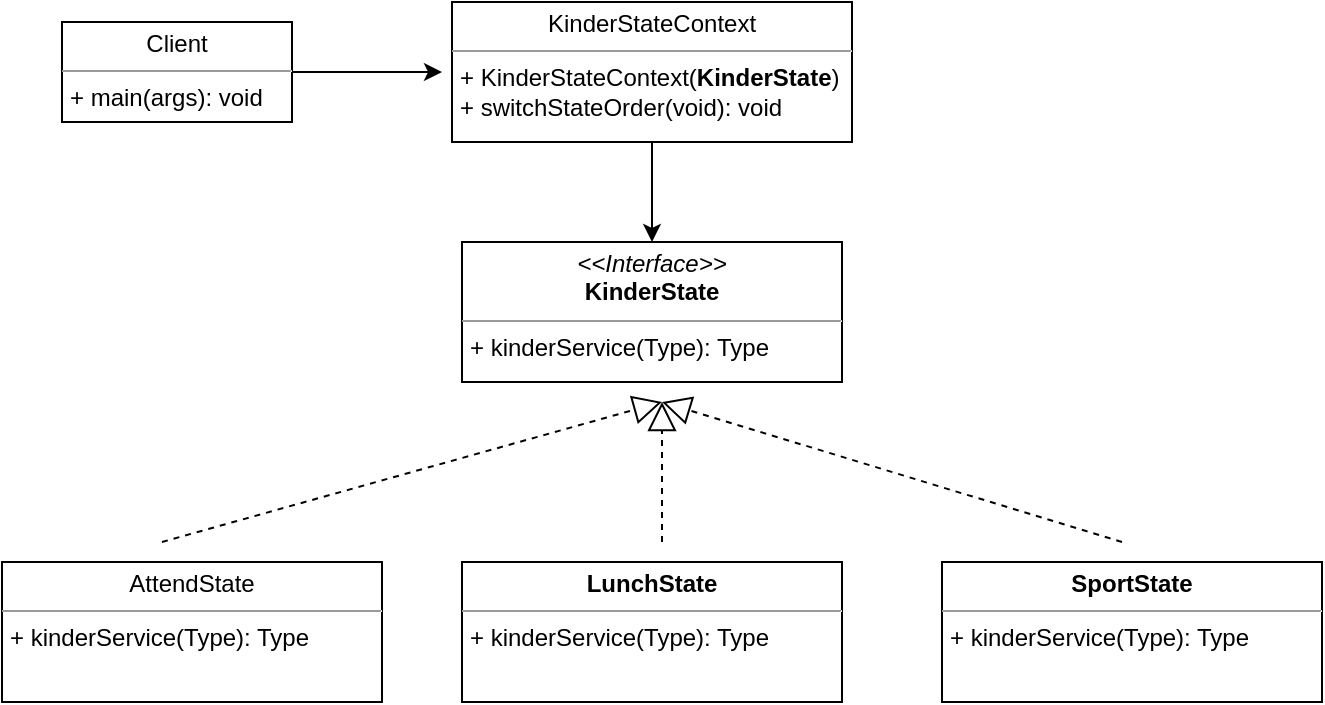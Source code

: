 <mxfile version="14.8.2" type="github">
  <diagram id="Ukr2MV5d9GE14xmqiCiJ" name="Page-1">
    <mxGraphModel dx="1038" dy="490" grid="1" gridSize="10" guides="1" tooltips="1" connect="1" arrows="1" fold="1" page="1" pageScale="1" pageWidth="850" pageHeight="1100" math="0" shadow="0">
      <root>
        <mxCell id="0" />
        <mxCell id="1" parent="0" />
        <mxCell id="ncAsSNo7nqLW7Y2UE0uZ-11" value="&lt;p style=&quot;margin: 0px ; margin-top: 4px ; text-align: center&quot;&gt;&lt;i&gt;&amp;lt;&amp;lt;Interface&amp;gt;&amp;gt;&lt;/i&gt;&lt;br&gt;&lt;b&gt;KinderState&lt;/b&gt;&lt;/p&gt;&lt;hr size=&quot;1&quot;&gt;&lt;p style=&quot;margin: 0px ; margin-left: 4px&quot;&gt;+ kinderService(Type): Type&lt;br&gt;&lt;/p&gt;" style="verticalAlign=top;align=left;overflow=fill;fontSize=12;fontFamily=Helvetica;html=1;" vertex="1" parent="1">
          <mxGeometry x="400" y="240" width="190" height="70" as="geometry" />
        </mxCell>
        <mxCell id="ncAsSNo7nqLW7Y2UE0uZ-13" value="&lt;p style=&quot;margin: 0px ; margin-top: 4px ; text-align: center&quot;&gt;AttendState&lt;br&gt;&lt;/p&gt;&lt;hr size=&quot;1&quot;&gt;&lt;p style=&quot;margin: 0px ; margin-left: 4px&quot;&gt;+ kinderService(Type): Type&lt;br&gt;&lt;/p&gt;" style="verticalAlign=top;align=left;overflow=fill;fontSize=12;fontFamily=Helvetica;html=1;" vertex="1" parent="1">
          <mxGeometry x="170" y="400" width="190" height="70" as="geometry" />
        </mxCell>
        <mxCell id="ncAsSNo7nqLW7Y2UE0uZ-14" value="&lt;p style=&quot;margin: 0px ; margin-top: 4px ; text-align: center&quot;&gt;&lt;b&gt;LunchState&lt;/b&gt;&lt;/p&gt;&lt;hr size=&quot;1&quot;&gt;&lt;p style=&quot;margin: 0px ; margin-left: 4px&quot;&gt;+ kinderService(Type): Type&lt;br&gt;&lt;/p&gt;" style="verticalAlign=top;align=left;overflow=fill;fontSize=12;fontFamily=Helvetica;html=1;" vertex="1" parent="1">
          <mxGeometry x="400" y="400" width="190" height="70" as="geometry" />
        </mxCell>
        <mxCell id="ncAsSNo7nqLW7Y2UE0uZ-15" value="&lt;p style=&quot;margin: 0px ; margin-top: 4px ; text-align: center&quot;&gt;&lt;b&gt;SportState&lt;/b&gt;&lt;/p&gt;&lt;hr size=&quot;1&quot;&gt;&lt;p style=&quot;margin: 0px ; margin-left: 4px&quot;&gt;+ kinderService(Type): Type&lt;br&gt;&lt;/p&gt;" style="verticalAlign=top;align=left;overflow=fill;fontSize=12;fontFamily=Helvetica;html=1;" vertex="1" parent="1">
          <mxGeometry x="640" y="400" width="190" height="70" as="geometry" />
        </mxCell>
        <mxCell id="ncAsSNo7nqLW7Y2UE0uZ-17" value="" style="endArrow=block;dashed=1;endFill=0;endSize=12;html=1;" edge="1" parent="1">
          <mxGeometry width="160" relative="1" as="geometry">
            <mxPoint x="250" y="390" as="sourcePoint" />
            <mxPoint x="500" y="320" as="targetPoint" />
          </mxGeometry>
        </mxCell>
        <mxCell id="ncAsSNo7nqLW7Y2UE0uZ-18" value="" style="endArrow=block;dashed=1;endFill=0;endSize=12;html=1;" edge="1" parent="1">
          <mxGeometry width="160" relative="1" as="geometry">
            <mxPoint x="500" y="390" as="sourcePoint" />
            <mxPoint x="500" y="320" as="targetPoint" />
          </mxGeometry>
        </mxCell>
        <mxCell id="ncAsSNo7nqLW7Y2UE0uZ-19" value="" style="endArrow=block;dashed=1;endFill=0;endSize=12;html=1;" edge="1" parent="1">
          <mxGeometry width="160" relative="1" as="geometry">
            <mxPoint x="730" y="390" as="sourcePoint" />
            <mxPoint x="500" y="320" as="targetPoint" />
          </mxGeometry>
        </mxCell>
        <mxCell id="ncAsSNo7nqLW7Y2UE0uZ-21" style="edgeStyle=orthogonalEdgeStyle;rounded=0;orthogonalLoop=1;jettySize=auto;html=1;" edge="1" parent="1" source="ncAsSNo7nqLW7Y2UE0uZ-20">
          <mxGeometry relative="1" as="geometry">
            <mxPoint x="495" y="240" as="targetPoint" />
          </mxGeometry>
        </mxCell>
        <mxCell id="ncAsSNo7nqLW7Y2UE0uZ-20" value="&lt;p style=&quot;margin: 0px ; margin-top: 4px ; text-align: center&quot;&gt;KinderStateContext&lt;br&gt;&lt;/p&gt;&lt;hr size=&quot;1&quot;&gt;&lt;p style=&quot;margin: 0px ; margin-left: 4px&quot;&gt;+&amp;nbsp;&lt;span style=&quot;text-align: center&quot;&gt;KinderStateContext&lt;/span&gt;(&lt;b style=&quot;text-align: center&quot;&gt;KinderState&lt;/b&gt;)&lt;br&gt;&lt;/p&gt;&lt;p style=&quot;margin: 0px ; margin-left: 4px&quot;&gt;+ switchStateOrder(void): void&lt;br&gt;&lt;/p&gt;" style="verticalAlign=top;align=left;overflow=fill;fontSize=12;fontFamily=Helvetica;html=1;" vertex="1" parent="1">
          <mxGeometry x="395" y="120" width="200" height="70" as="geometry" />
        </mxCell>
        <mxCell id="ncAsSNo7nqLW7Y2UE0uZ-23" style="edgeStyle=orthogonalEdgeStyle;rounded=0;orthogonalLoop=1;jettySize=auto;html=1;" edge="1" parent="1" source="ncAsSNo7nqLW7Y2UE0uZ-22">
          <mxGeometry relative="1" as="geometry">
            <mxPoint x="390" y="155" as="targetPoint" />
          </mxGeometry>
        </mxCell>
        <mxCell id="ncAsSNo7nqLW7Y2UE0uZ-22" value="&lt;p style=&quot;margin: 0px ; margin-top: 4px ; text-align: center&quot;&gt;Client&lt;/p&gt;&lt;hr size=&quot;1&quot;&gt;&lt;p style=&quot;margin: 0px ; margin-left: 4px&quot;&gt;&lt;span&gt;+ main(args): void&lt;/span&gt;&lt;br&gt;&lt;/p&gt;" style="verticalAlign=top;align=left;overflow=fill;fontSize=12;fontFamily=Helvetica;html=1;" vertex="1" parent="1">
          <mxGeometry x="200" y="130" width="115" height="50" as="geometry" />
        </mxCell>
      </root>
    </mxGraphModel>
  </diagram>
</mxfile>
